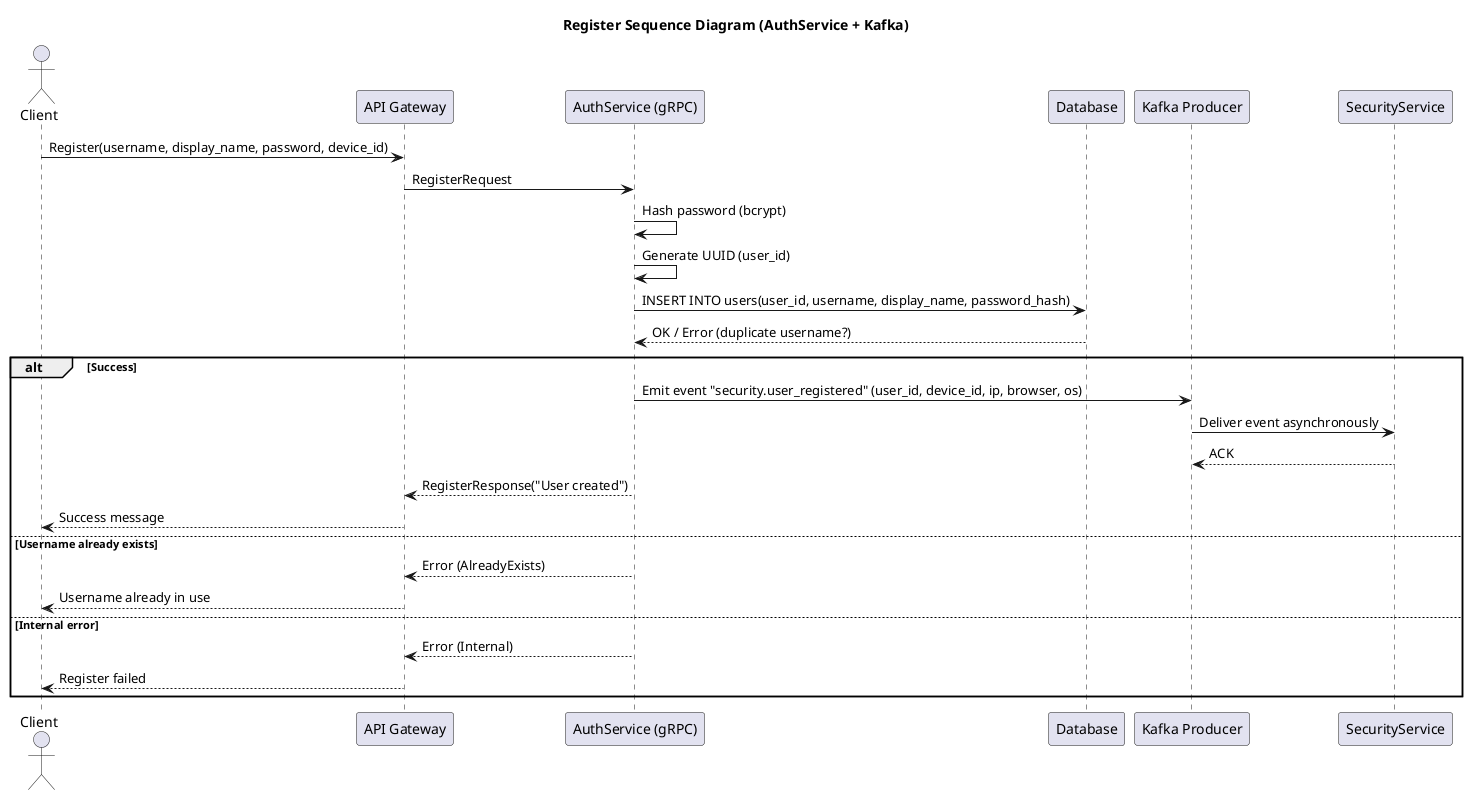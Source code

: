 @startuml register
title Register Sequence Diagram (AuthService + Kafka)

actor Client
participant "API Gateway" as Gateway
participant "AuthService (gRPC)" as Auth
participant "Database" as DB
participant "Kafka Producer" as Kafka
participant "SecurityService" as Security

Client -> Gateway: Register(username, display_name, password, device_id)
Gateway -> Auth: RegisterRequest

Auth -> Auth: Hash password (bcrypt)
Auth -> Auth: Generate UUID (user_id)
Auth -> DB: INSERT INTO users(user_id, username, display_name, password_hash)
DB --> Auth: OK / Error (duplicate username?)

alt Success
  Auth -> Kafka: Emit event "security.user_registered" (user_id, device_id, ip, browser, os)
  Kafka -> Security: Deliver event asynchronously
  Security --> Kafka: ACK
  Auth --> Gateway: RegisterResponse("User created")
  Gateway --> Client: Success message
else Username already exists
  Auth --> Gateway: Error (AlreadyExists)
  Gateway --> Client: Username already in use
else Internal error
  Auth --> Gateway: Error (Internal)
  Gateway --> Client: Register failed
end

@enduml
